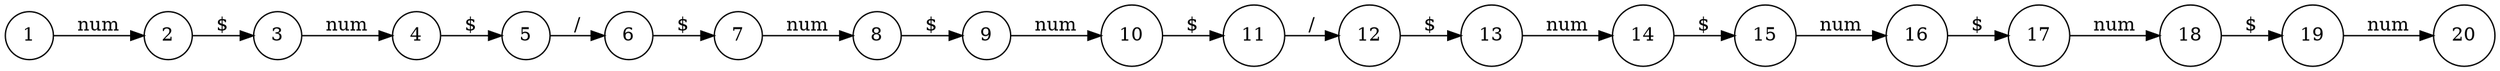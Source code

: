 digraph afd {
rankdir=LR;
"nodo1"[shape=circle,label="1"]
"nodo2"[shape=circle,label="2"]
"nodo1"->"nodo2"[label="num"]
"nodo3"[shape=circle,label="3"]
"nodo4"[shape=circle,label="4"]
"nodo3"->"nodo4"[label="num"]
"nodo5"[shape=circle,label="5"]
"nodo6"[shape=circle,label="6"]
"nodo5"->"nodo6"[label="/"]
"nodo7"[shape=circle,label="7"]
"nodo8"[shape=circle,label="8"]
"nodo7"->"nodo8"[label="num"]
"nodo9"[shape=circle,label="9"]
"nodo10"[shape=circle,label="10"]
"nodo9"->"nodo10"[label="num"]
"nodo11"[shape=circle,label="11"]
"nodo12"[shape=circle,label="12"]
"nodo11"->"nodo12"[label="/"]
"nodo13"[shape=circle,label="13"]
"nodo14"[shape=circle,label="14"]
"nodo13"->"nodo14"[label="num"]
"nodo15"[shape=circle,label="15"]
"nodo16"[shape=circle,label="16"]
"nodo15"->"nodo16"[label="num"]
"nodo17"[shape=circle,label="17"]
"nodo18"[shape=circle,label="18"]
"nodo17"->"nodo18"[label="num"]
"nodo19"[shape=circle,label="19"]
"nodo20"[shape=circle,label="20"]
"nodo19"->"nodo20"[label="num"]
"nodo18"->"nodo19"[label="$"]
"nodo16"->"nodo17"[label="$"]
"nodo14"->"nodo15"[label="$"]
"nodo12"->"nodo13"[label="$"]
"nodo10"->"nodo11"[label="$"]
"nodo8"->"nodo9"[label="$"]
"nodo6"->"nodo7"[label="$"]
"nodo4"->"nodo5"[label="$"]
"nodo2"->"nodo3"[label="$"]
}